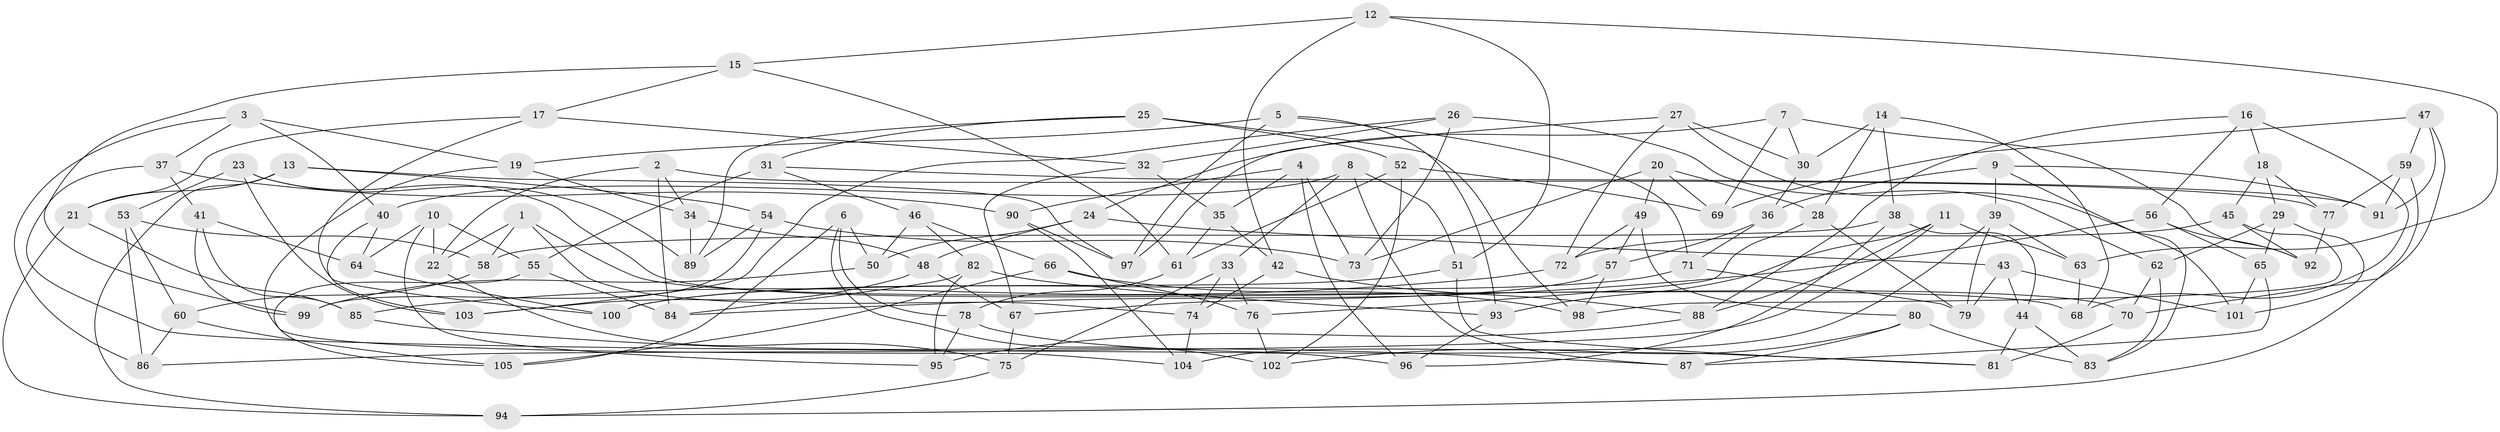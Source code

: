 // coarse degree distribution, {3: 0.07936507936507936, 4: 0.6031746031746031, 6: 0.07936507936507936, 5: 0.12698412698412698, 7: 0.047619047619047616, 8: 0.047619047619047616, 10: 0.015873015873015872}
// Generated by graph-tools (version 1.1) at 2025/03/03/04/25 22:03:31]
// undirected, 105 vertices, 210 edges
graph export_dot {
graph [start="1"]
  node [color=gray90,style=filled];
  1;
  2;
  3;
  4;
  5;
  6;
  7;
  8;
  9;
  10;
  11;
  12;
  13;
  14;
  15;
  16;
  17;
  18;
  19;
  20;
  21;
  22;
  23;
  24;
  25;
  26;
  27;
  28;
  29;
  30;
  31;
  32;
  33;
  34;
  35;
  36;
  37;
  38;
  39;
  40;
  41;
  42;
  43;
  44;
  45;
  46;
  47;
  48;
  49;
  50;
  51;
  52;
  53;
  54;
  55;
  56;
  57;
  58;
  59;
  60;
  61;
  62;
  63;
  64;
  65;
  66;
  67;
  68;
  69;
  70;
  71;
  72;
  73;
  74;
  75;
  76;
  77;
  78;
  79;
  80;
  81;
  82;
  83;
  84;
  85;
  86;
  87;
  88;
  89;
  90;
  91;
  92;
  93;
  94;
  95;
  96;
  97;
  98;
  99;
  100;
  101;
  102;
  103;
  104;
  105;
  1 -- 74;
  1 -- 58;
  1 -- 68;
  1 -- 22;
  2 -- 84;
  2 -- 22;
  2 -- 34;
  2 -- 77;
  3 -- 37;
  3 -- 86;
  3 -- 19;
  3 -- 40;
  4 -- 35;
  4 -- 96;
  4 -- 73;
  4 -- 90;
  5 -- 19;
  5 -- 97;
  5 -- 71;
  5 -- 93;
  6 -- 78;
  6 -- 105;
  6 -- 50;
  6 -- 102;
  7 -- 69;
  7 -- 92;
  7 -- 30;
  7 -- 24;
  8 -- 87;
  8 -- 40;
  8 -- 51;
  8 -- 33;
  9 -- 91;
  9 -- 39;
  9 -- 36;
  9 -- 83;
  10 -- 95;
  10 -- 22;
  10 -- 55;
  10 -- 64;
  11 -- 86;
  11 -- 63;
  11 -- 93;
  11 -- 88;
  12 -- 15;
  12 -- 51;
  12 -- 42;
  12 -- 63;
  13 -- 54;
  13 -- 94;
  13 -- 97;
  13 -- 21;
  14 -- 38;
  14 -- 30;
  14 -- 28;
  14 -- 68;
  15 -- 61;
  15 -- 99;
  15 -- 17;
  16 -- 68;
  16 -- 18;
  16 -- 56;
  16 -- 88;
  17 -- 100;
  17 -- 32;
  17 -- 21;
  18 -- 29;
  18 -- 77;
  18 -- 45;
  19 -- 104;
  19 -- 34;
  20 -- 69;
  20 -- 49;
  20 -- 28;
  20 -- 73;
  21 -- 94;
  21 -- 85;
  22 -- 75;
  23 -- 53;
  23 -- 89;
  23 -- 70;
  23 -- 103;
  24 -- 48;
  24 -- 50;
  24 -- 43;
  25 -- 98;
  25 -- 89;
  25 -- 31;
  25 -- 52;
  26 -- 62;
  26 -- 73;
  26 -- 32;
  26 -- 103;
  27 -- 72;
  27 -- 30;
  27 -- 97;
  27 -- 101;
  28 -- 76;
  28 -- 79;
  29 -- 65;
  29 -- 62;
  29 -- 101;
  30 -- 36;
  31 -- 55;
  31 -- 46;
  31 -- 91;
  32 -- 67;
  32 -- 35;
  33 -- 74;
  33 -- 75;
  33 -- 76;
  34 -- 48;
  34 -- 89;
  35 -- 61;
  35 -- 42;
  36 -- 71;
  36 -- 57;
  37 -- 90;
  37 -- 96;
  37 -- 41;
  38 -- 44;
  38 -- 96;
  38 -- 58;
  39 -- 104;
  39 -- 63;
  39 -- 79;
  40 -- 64;
  40 -- 103;
  41 -- 64;
  41 -- 99;
  41 -- 85;
  42 -- 74;
  42 -- 88;
  43 -- 44;
  43 -- 101;
  43 -- 79;
  44 -- 83;
  44 -- 81;
  45 -- 72;
  45 -- 98;
  45 -- 92;
  46 -- 66;
  46 -- 82;
  46 -- 50;
  47 -- 69;
  47 -- 70;
  47 -- 91;
  47 -- 59;
  48 -- 103;
  48 -- 67;
  49 -- 72;
  49 -- 80;
  49 -- 57;
  50 -- 99;
  51 -- 100;
  51 -- 81;
  52 -- 69;
  52 -- 61;
  52 -- 102;
  53 -- 60;
  53 -- 86;
  53 -- 58;
  54 -- 89;
  54 -- 73;
  54 -- 99;
  55 -- 84;
  55 -- 105;
  56 -- 84;
  56 -- 65;
  56 -- 92;
  57 -- 98;
  57 -- 67;
  58 -- 60;
  59 -- 91;
  59 -- 94;
  59 -- 77;
  60 -- 105;
  60 -- 86;
  61 -- 78;
  62 -- 70;
  62 -- 83;
  63 -- 68;
  64 -- 100;
  65 -- 101;
  65 -- 87;
  66 -- 98;
  66 -- 76;
  66 -- 105;
  67 -- 75;
  70 -- 81;
  71 -- 100;
  71 -- 79;
  72 -- 85;
  74 -- 104;
  75 -- 94;
  76 -- 102;
  77 -- 92;
  78 -- 81;
  78 -- 95;
  80 -- 102;
  80 -- 83;
  80 -- 87;
  82 -- 95;
  82 -- 93;
  82 -- 84;
  85 -- 87;
  88 -- 95;
  90 -- 97;
  90 -- 104;
  93 -- 96;
}
